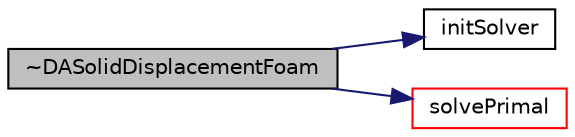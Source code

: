 digraph "~DASolidDisplacementFoam"
{
  bgcolor="transparent";
  edge [fontname="Helvetica",fontsize="10",labelfontname="Helvetica",labelfontsize="10"];
  node [fontname="Helvetica",fontsize="10",shape=record];
  rankdir="LR";
  Node2 [label="~DASolidDisplacementFoam",height=0.2,width=0.4,color="black", fillcolor="grey75", style="filled", fontcolor="black"];
  Node2 -> Node3 [color="midnightblue",fontsize="10",style="solid",fontname="Helvetica"];
  Node3 [label="initSolver",height=0.2,width=0.4,color="black",URL="$classFoam_1_1DASolidDisplacementFoam.html#a0f3f5aa1213e459f4cdfc998d91ef2a6",tooltip="initialize fields and variables "];
  Node2 -> Node4 [color="midnightblue",fontsize="10",style="solid",fontname="Helvetica"];
  Node4 [label="solvePrimal",height=0.2,width=0.4,color="red",URL="$classFoam_1_1DASolidDisplacementFoam.html#a5c0c6289530112c8badaa81d933bef5c",tooltip="solve the primal equations "];
}
